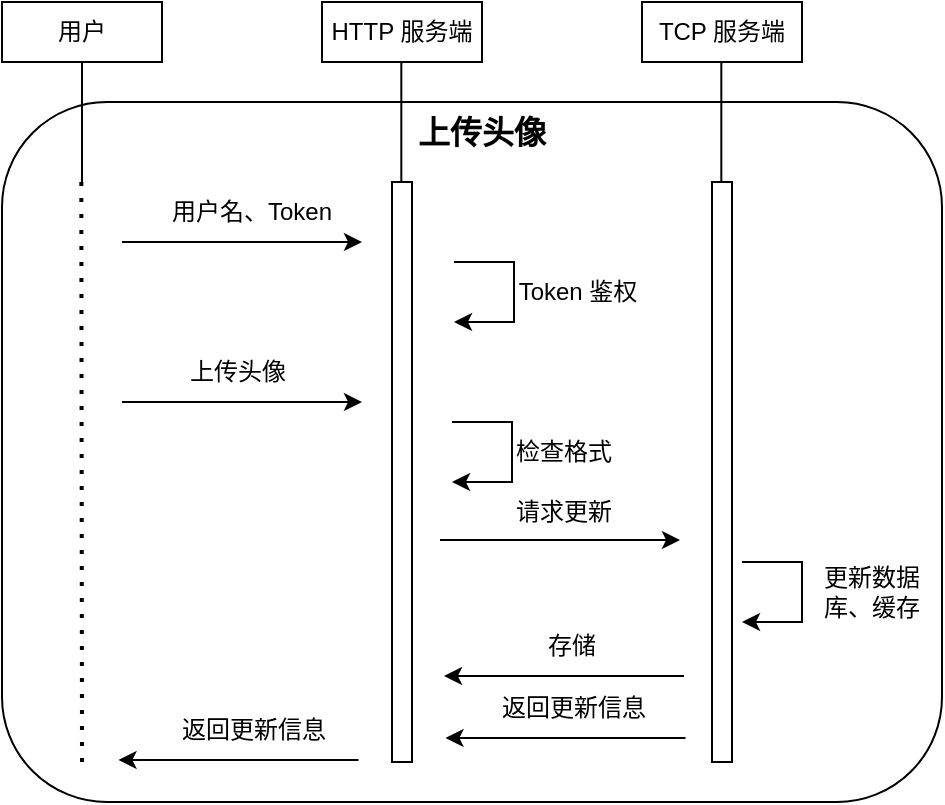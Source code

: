 <mxfile version="19.0.3" type="device"><diagram id="7XqjCQAVJKyodX7F_-_t" name="第 1 页"><mxGraphModel dx="1002" dy="660" grid="1" gridSize="10" guides="1" tooltips="1" connect="1" arrows="1" fold="1" page="1" pageScale="1" pageWidth="827" pageHeight="1169" math="0" shadow="0"><root><mxCell id="0"/><mxCell id="1" parent="0"/><mxCell id="Rl7atgu2kCCc9QGj5YTV-1" value="" style="rounded=1;whiteSpace=wrap;html=1;" parent="1" vertex="1"><mxGeometry x="190" y="200" width="470" height="350" as="geometry"/></mxCell><mxCell id="cC0eoxSxFfgibRKJ0NuW-64" value="" style="edgeStyle=elbowEdgeStyle;elbow=horizontal;endArrow=classic;html=1;rounded=0;strokeWidth=1;" parent="1" edge="1"><mxGeometry width="50" height="50" relative="1" as="geometry"><mxPoint x="560" y="430" as="sourcePoint"/><mxPoint x="560" y="460" as="targetPoint"/><Array as="points"><mxPoint x="590" y="450"/></Array></mxGeometry></mxCell><mxCell id="cC0eoxSxFfgibRKJ0NuW-65" value="更新数据库、缓存" style="text;html=1;strokeColor=none;fillColor=none;align=center;verticalAlign=middle;whiteSpace=wrap;rounded=0;" parent="1" vertex="1"><mxGeometry x="590" y="430" width="70" height="30" as="geometry"/></mxCell><mxCell id="cC0eoxSxFfgibRKJ0NuW-66" value="" style="endArrow=classic;html=1;rounded=0;strokeWidth=1;" parent="1" edge="1"><mxGeometry width="50" height="50" relative="1" as="geometry"><mxPoint x="409.0" y="419.0" as="sourcePoint"/><mxPoint x="529" y="419.0" as="targetPoint"/></mxGeometry></mxCell><mxCell id="cC0eoxSxFfgibRKJ0NuW-67" value="请求更新" style="text;html=1;strokeColor=none;fillColor=none;align=center;verticalAlign=middle;whiteSpace=wrap;rounded=0;dashed=1;" parent="1" vertex="1"><mxGeometry x="441" y="390" width="60" height="30" as="geometry"/></mxCell><mxCell id="cC0eoxSxFfgibRKJ0NuW-68" value="" style="edgeStyle=elbowEdgeStyle;elbow=horizontal;endArrow=classic;html=1;rounded=0;strokeWidth=1;" parent="1" edge="1"><mxGeometry width="50" height="50" relative="1" as="geometry"><mxPoint x="415" y="360" as="sourcePoint"/><mxPoint x="415" y="390.0" as="targetPoint"/><Array as="points"><mxPoint x="445" y="380"/></Array></mxGeometry></mxCell><mxCell id="cC0eoxSxFfgibRKJ0NuW-69" value="检查格式" style="text;html=1;strokeColor=none;fillColor=none;align=center;verticalAlign=middle;whiteSpace=wrap;rounded=0;" parent="1" vertex="1"><mxGeometry x="441" y="360" width="60" height="30" as="geometry"/></mxCell><mxCell id="cC0eoxSxFfgibRKJ0NuW-85" value="" style="endArrow=classic;html=1;rounded=0;strokeWidth=1;" parent="1" edge="1"><mxGeometry width="50" height="50" relative="1" as="geometry"><mxPoint x="531.75" y="518" as="sourcePoint"/><mxPoint x="411.75" y="518" as="targetPoint"/></mxGeometry></mxCell><mxCell id="cC0eoxSxFfgibRKJ0NuW-86" value="返回更新信息" style="text;html=1;strokeColor=none;fillColor=none;align=center;verticalAlign=middle;whiteSpace=wrap;rounded=0;dashed=1;" parent="1" vertex="1"><mxGeometry x="435.75" y="488" width="80" height="30" as="geometry"/></mxCell><mxCell id="cC0eoxSxFfgibRKJ0NuW-87" value="" style="endArrow=classic;html=1;rounded=0;strokeWidth=1;" parent="1" edge="1"><mxGeometry width="50" height="50" relative="1" as="geometry"><mxPoint x="368.25" y="529" as="sourcePoint"/><mxPoint x="248.25" y="529" as="targetPoint"/></mxGeometry></mxCell><mxCell id="cC0eoxSxFfgibRKJ0NuW-88" value="返回更新信息" style="text;html=1;strokeColor=none;fillColor=none;align=center;verticalAlign=middle;whiteSpace=wrap;rounded=0;dashed=1;" parent="1" vertex="1"><mxGeometry x="275.75" y="499" width="80" height="30" as="geometry"/></mxCell><mxCell id="cSP8_FjSUcxIQl4-STNy-3" value="" style="endArrow=classic;html=1;rounded=0;strokeWidth=1;" parent="1" edge="1"><mxGeometry width="50" height="50" relative="1" as="geometry"><mxPoint x="250" y="270" as="sourcePoint"/><mxPoint x="370" y="270" as="targetPoint"/></mxGeometry></mxCell><mxCell id="cSP8_FjSUcxIQl4-STNy-4" value="用户名、Token" style="text;html=1;strokeColor=none;fillColor=none;align=center;verticalAlign=middle;whiteSpace=wrap;rounded=0;" parent="1" vertex="1"><mxGeometry x="270" y="240" width="90" height="30" as="geometry"/></mxCell><mxCell id="cSP8_FjSUcxIQl4-STNy-5" value="" style="edgeStyle=elbowEdgeStyle;elbow=horizontal;endArrow=classic;html=1;rounded=0;strokeWidth=1;" parent="1" edge="1"><mxGeometry width="50" height="50" relative="1" as="geometry"><mxPoint x="416" y="280" as="sourcePoint"/><mxPoint x="416" y="310" as="targetPoint"/><Array as="points"><mxPoint x="446" y="300"/></Array></mxGeometry></mxCell><mxCell id="cSP8_FjSUcxIQl4-STNy-6" value="Token 鉴权" style="text;html=1;strokeColor=none;fillColor=none;align=center;verticalAlign=middle;whiteSpace=wrap;rounded=0;" parent="1" vertex="1"><mxGeometry x="446" y="280" width="64" height="30" as="geometry"/></mxCell><mxCell id="cSP8_FjSUcxIQl4-STNy-9" value="" style="rounded=0;whiteSpace=wrap;html=1;" parent="1" vertex="1"><mxGeometry x="385" y="240" width="10" height="290" as="geometry"/></mxCell><mxCell id="cSP8_FjSUcxIQl4-STNy-10" value="" style="rounded=0;whiteSpace=wrap;html=1;" parent="1" vertex="1"><mxGeometry x="545" y="240" width="10" height="290" as="geometry"/></mxCell><mxCell id="cSP8_FjSUcxIQl4-STNy-11" value="" style="endArrow=none;dashed=1;html=1;dashPattern=1 3;strokeWidth=2;rounded=0;" parent="1" edge="1"><mxGeometry width="50" height="50" relative="1" as="geometry"><mxPoint x="230" y="530" as="sourcePoint"/><mxPoint x="229.66" y="240" as="targetPoint"/></mxGeometry></mxCell><mxCell id="cSP8_FjSUcxIQl4-STNy-12" value="&lt;font style=&quot;font-size: 16px;&quot;&gt;&lt;b&gt;上传头像&lt;/b&gt;&lt;/font&gt;" style="text;html=1;strokeColor=none;fillColor=none;align=center;verticalAlign=middle;whiteSpace=wrap;rounded=0;" parent="1" vertex="1"><mxGeometry x="305" y="200" width="250" height="30" as="geometry"/></mxCell><mxCell id="cSP8_FjSUcxIQl4-STNy-33" value="用户" style="rounded=0;whiteSpace=wrap;html=1;" parent="1" vertex="1"><mxGeometry x="190" y="150" width="80" height="30" as="geometry"/></mxCell><mxCell id="cSP8_FjSUcxIQl4-STNy-34" value="HTTP 服务端" style="rounded=0;whiteSpace=wrap;html=1;" parent="1" vertex="1"><mxGeometry x="350" y="150" width="80" height="30" as="geometry"/></mxCell><mxCell id="cSP8_FjSUcxIQl4-STNy-35" value="TCP 服务端" style="rounded=0;whiteSpace=wrap;html=1;" parent="1" vertex="1"><mxGeometry x="510" y="150" width="80" height="30" as="geometry"/></mxCell><mxCell id="cSP8_FjSUcxIQl4-STNy-36" value="" style="endArrow=none;html=1;rounded=0;fontSize=12;entryX=0.5;entryY=1;entryDx=0;entryDy=0;" parent="1" target="cSP8_FjSUcxIQl4-STNy-33" edge="1"><mxGeometry width="50" height="50" relative="1" as="geometry"><mxPoint x="230" y="240" as="sourcePoint"/><mxPoint x="470" y="280" as="targetPoint"/></mxGeometry></mxCell><mxCell id="cSP8_FjSUcxIQl4-STNy-37" value="" style="endArrow=none;html=1;rounded=0;fontSize=12;entryX=0.5;entryY=1;entryDx=0;entryDy=0;" parent="1" edge="1"><mxGeometry width="50" height="50" relative="1" as="geometry"><mxPoint x="389.66" y="240" as="sourcePoint"/><mxPoint x="389.66" y="180" as="targetPoint"/></mxGeometry></mxCell><mxCell id="cSP8_FjSUcxIQl4-STNy-38" value="" style="endArrow=none;html=1;rounded=0;fontSize=12;entryX=0.5;entryY=1;entryDx=0;entryDy=0;" parent="1" edge="1"><mxGeometry width="50" height="50" relative="1" as="geometry"><mxPoint x="549.66" y="240" as="sourcePoint"/><mxPoint x="549.66" y="180" as="targetPoint"/></mxGeometry></mxCell><mxCell id="cSP8_FjSUcxIQl4-STNy-39" value="" style="endArrow=classic;html=1;rounded=0;" parent="1" edge="1"><mxGeometry width="50" height="50" relative="1" as="geometry"><mxPoint x="250" y="350" as="sourcePoint"/><mxPoint x="370" y="350" as="targetPoint"/></mxGeometry></mxCell><mxCell id="cSP8_FjSUcxIQl4-STNy-40" value="上传头像" style="text;html=1;strokeColor=none;fillColor=none;align=center;verticalAlign=middle;whiteSpace=wrap;rounded=0;dashed=1;" parent="1" vertex="1"><mxGeometry x="277.5" y="320" width="60" height="30" as="geometry"/></mxCell><mxCell id="MRDE_ag3UwLYDoqEcdfJ-4" value="" style="endArrow=classic;html=1;rounded=0;strokeWidth=1;" edge="1" parent="1"><mxGeometry width="50" height="50" relative="1" as="geometry"><mxPoint x="531" y="487" as="sourcePoint"/><mxPoint x="411" y="487" as="targetPoint"/></mxGeometry></mxCell><mxCell id="MRDE_ag3UwLYDoqEcdfJ-5" value="存储" style="text;html=1;strokeColor=none;fillColor=none;align=center;verticalAlign=middle;whiteSpace=wrap;rounded=0;dashed=1;" vertex="1" parent="1"><mxGeometry x="435" y="457" width="80" height="30" as="geometry"/></mxCell></root></mxGraphModel></diagram></mxfile>